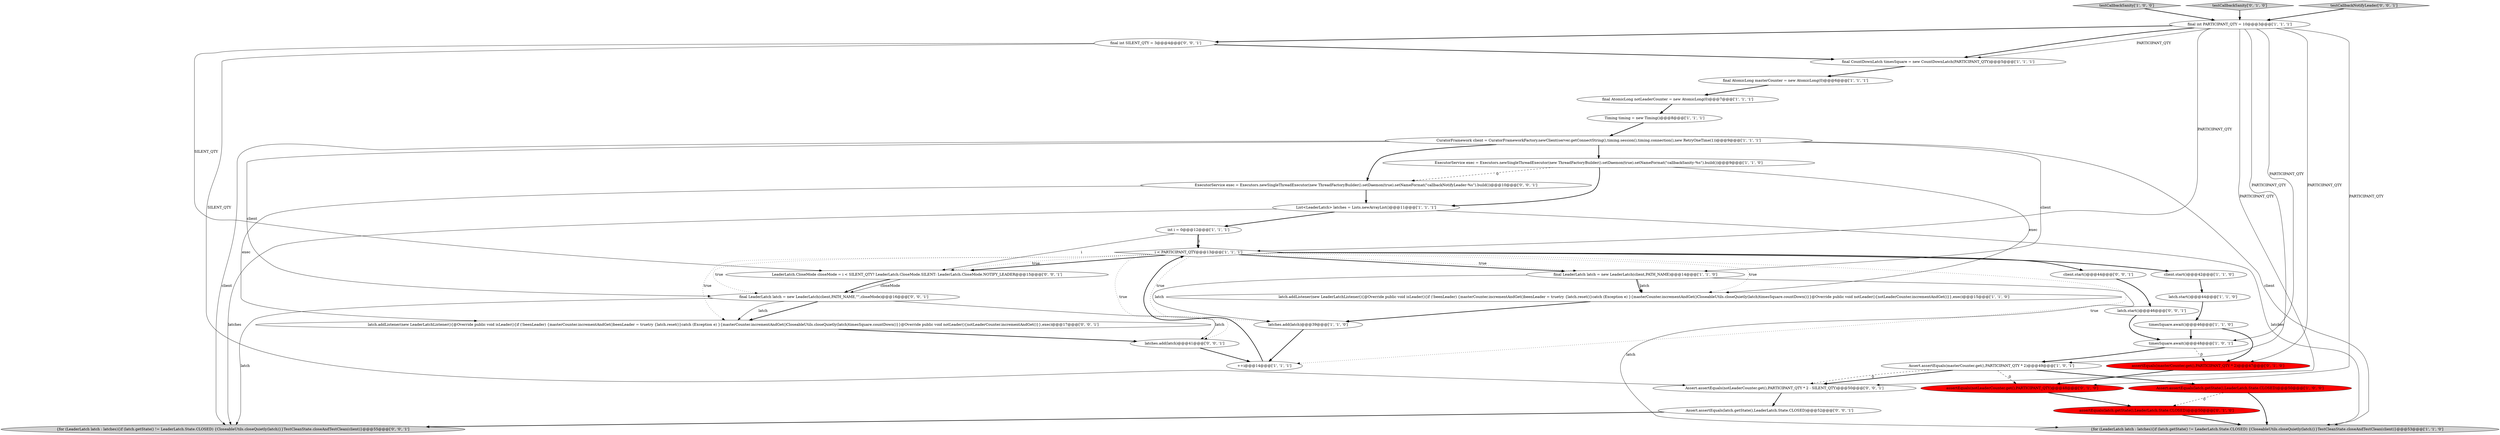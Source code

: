 digraph {
7 [style = filled, label = "List<LeaderLatch> latches = Lists.newArrayList()@@@11@@@['1', '1', '1']", fillcolor = white, shape = ellipse image = "AAA0AAABBB1BBB"];
11 [style = filled, label = "++i@@@14@@@['1', '1', '1']", fillcolor = white, shape = ellipse image = "AAA0AAABBB1BBB"];
29 [style = filled, label = "client.start()@@@44@@@['0', '0', '1']", fillcolor = white, shape = ellipse image = "AAA0AAABBB3BBB"];
35 [style = filled, label = "Assert.assertEquals(latch.getState(),LeaderLatch.State.CLOSED)@@@52@@@['0', '0', '1']", fillcolor = white, shape = ellipse image = "AAA0AAABBB3BBB"];
13 [style = filled, label = "latch.start()@@@44@@@['1', '1', '0']", fillcolor = white, shape = ellipse image = "AAA0AAABBB1BBB"];
1 [style = filled, label = "final CountDownLatch timesSquare = new CountDownLatch(PARTICIPANT_QTY)@@@5@@@['1', '1', '1']", fillcolor = white, shape = ellipse image = "AAA0AAABBB1BBB"];
19 [style = filled, label = "testCallbackSanity['1', '0', '0']", fillcolor = lightgray, shape = diamond image = "AAA0AAABBB1BBB"];
21 [style = filled, label = "latch.addListener(new LeaderLatchListener(){@Override public void isLeader(){if (!beenLeader) {masterCounter.incrementAndGet()beenLeader = truetry {latch.reset()}catch (Exception e) }{masterCounter.incrementAndGet()CloseableUtils.closeQuietly(latch)timesSquare.countDown()}}@Override public void notLeader(){notLeaderCounter.incrementAndGet()}},exec)@@@15@@@['1', '1', '0']", fillcolor = white, shape = ellipse image = "AAA0AAABBB1BBB"];
2 [style = filled, label = "latches.add(latch)@@@39@@@['1', '1', '0']", fillcolor = white, shape = ellipse image = "AAA0AAABBB1BBB"];
25 [style = filled, label = "assertEquals(latch.getState(),LeaderLatch.State.CLOSED)@@@50@@@['0', '1', '0']", fillcolor = red, shape = ellipse image = "AAA1AAABBB2BBB"];
28 [style = filled, label = "final int SILENT_QTY = 3@@@4@@@['0', '0', '1']", fillcolor = white, shape = ellipse image = "AAA0AAABBB3BBB"];
32 [style = filled, label = "latch.addListener(new LeaderLatchListener(){@Override public void isLeader(){if (!beenLeader) {masterCounter.incrementAndGet()beenLeader = truetry {latch.reset()}catch (Exception e) }{masterCounter.incrementAndGet()CloseableUtils.closeQuietly(latch)timesSquare.countDown()}}@Override public void notLeader(){notLeaderCounter.incrementAndGet()}},exec)@@@17@@@['0', '0', '1']", fillcolor = white, shape = ellipse image = "AAA0AAABBB3BBB"];
15 [style = filled, label = "Assert.assertEquals(masterCounter.get(),PARTICIPANT_QTY * 2)@@@49@@@['1', '0', '1']", fillcolor = white, shape = ellipse image = "AAA0AAABBB1BBB"];
16 [style = filled, label = "final AtomicLong notLeaderCounter = new AtomicLong(0)@@@7@@@['1', '1', '1']", fillcolor = white, shape = ellipse image = "AAA0AAABBB1BBB"];
6 [style = filled, label = "int i = 0@@@12@@@['1', '1', '1']", fillcolor = white, shape = ellipse image = "AAA0AAABBB1BBB"];
20 [style = filled, label = "timesSquare.await()@@@48@@@['1', '0', '1']", fillcolor = white, shape = ellipse image = "AAA0AAABBB1BBB"];
23 [style = filled, label = "assertEquals(notLeaderCounter.get(),PARTICIPANT_QTY)@@@48@@@['0', '1', '0']", fillcolor = red, shape = ellipse image = "AAA1AAABBB2BBB"];
3 [style = filled, label = "{for (LeaderLatch latch : latches){if (latch.getState() != LeaderLatch.State.CLOSED) {CloseableUtils.closeQuietly(latch)}}TestCleanState.closeAndTestClean(client)}@@@53@@@['1', '1', '0']", fillcolor = lightgray, shape = ellipse image = "AAA0AAABBB1BBB"];
9 [style = filled, label = "Timing timing = new Timing()@@@8@@@['1', '1', '1']", fillcolor = white, shape = ellipse image = "AAA0AAABBB1BBB"];
0 [style = filled, label = "final int PARTICIPANT_QTY = 10@@@3@@@['1', '1', '1']", fillcolor = white, shape = ellipse image = "AAA0AAABBB1BBB"];
5 [style = filled, label = "ExecutorService exec = Executors.newSingleThreadExecutor(new ThreadFactoryBuilder().setDaemon(true).setNameFormat(\"callbackSanity-%s\").build())@@@9@@@['1', '1', '0']", fillcolor = white, shape = ellipse image = "AAA0AAABBB1BBB"];
17 [style = filled, label = "i < PARTICIPANT_QTY@@@13@@@['1', '1', '1']", fillcolor = white, shape = diamond image = "AAA0AAABBB1BBB"];
18 [style = filled, label = "timesSquare.await()@@@46@@@['1', '1', '0']", fillcolor = white, shape = ellipse image = "AAA0AAABBB1BBB"];
22 [style = filled, label = "testCallbackSanity['0', '1', '0']", fillcolor = lightgray, shape = diamond image = "AAA0AAABBB2BBB"];
34 [style = filled, label = "latches.add(latch)@@@41@@@['0', '0', '1']", fillcolor = white, shape = ellipse image = "AAA0AAABBB3BBB"];
27 [style = filled, label = "final LeaderLatch latch = new LeaderLatch(client,PATH_NAME,\"\",closeMode)@@@16@@@['0', '0', '1']", fillcolor = white, shape = ellipse image = "AAA0AAABBB3BBB"];
33 [style = filled, label = "latch.start()@@@46@@@['0', '0', '1']", fillcolor = white, shape = ellipse image = "AAA0AAABBB3BBB"];
37 [style = filled, label = "ExecutorService exec = Executors.newSingleThreadExecutor(new ThreadFactoryBuilder().setDaemon(true).setNameFormat(\"callbackNotifyLeader-%s\").build())@@@10@@@['0', '0', '1']", fillcolor = white, shape = ellipse image = "AAA0AAABBB3BBB"];
31 [style = filled, label = "Assert.assertEquals(notLeaderCounter.get(),PARTICIPANT_QTY * 2 - SILENT_QTY)@@@50@@@['0', '0', '1']", fillcolor = white, shape = ellipse image = "AAA0AAABBB3BBB"];
24 [style = filled, label = "assertEquals(masterCounter.get(),PARTICIPANT_QTY * 2)@@@47@@@['0', '1', '0']", fillcolor = red, shape = ellipse image = "AAA1AAABBB2BBB"];
36 [style = filled, label = "testCallbackNotifyLeader['0', '0', '1']", fillcolor = lightgray, shape = diamond image = "AAA0AAABBB3BBB"];
10 [style = filled, label = "client.start()@@@42@@@['1', '1', '0']", fillcolor = white, shape = ellipse image = "AAA0AAABBB1BBB"];
14 [style = filled, label = "CuratorFramework client = CuratorFrameworkFactory.newClient(server.getConnectString(),timing.session(),timing.connection(),new RetryOneTime(1))@@@9@@@['1', '1', '1']", fillcolor = white, shape = ellipse image = "AAA0AAABBB1BBB"];
30 [style = filled, label = "{for (LeaderLatch latch : latches){if (latch.getState() != LeaderLatch.State.CLOSED) {CloseableUtils.closeQuietly(latch)}}TestCleanState.closeAndTestClean(client)}@@@55@@@['0', '0', '1']", fillcolor = lightgray, shape = ellipse image = "AAA0AAABBB3BBB"];
12 [style = filled, label = "Assert.assertEquals(latch.getState(),LeaderLatch.State.CLOSED)@@@50@@@['1', '0', '0']", fillcolor = red, shape = ellipse image = "AAA1AAABBB1BBB"];
26 [style = filled, label = "LeaderLatch.CloseMode closeMode = i < SILENT_QTY? LeaderLatch.CloseMode.SILENT: LeaderLatch.CloseMode.NOTIFY_LEADER@@@15@@@['0', '0', '1']", fillcolor = white, shape = ellipse image = "AAA0AAABBB3BBB"];
4 [style = filled, label = "final AtomicLong masterCounter = new AtomicLong(0)@@@6@@@['1', '1', '1']", fillcolor = white, shape = ellipse image = "AAA0AAABBB1BBB"];
8 [style = filled, label = "final LeaderLatch latch = new LeaderLatch(client,PATH_NAME)@@@14@@@['1', '1', '0']", fillcolor = white, shape = ellipse image = "AAA0AAABBB1BBB"];
0->15 [style = solid, label="PARTICIPANT_QTY"];
6->17 [style = bold, label=""];
17->8 [style = bold, label=""];
0->20 [style = solid, label="PARTICIPANT_QTY"];
17->10 [style = bold, label=""];
1->4 [style = bold, label=""];
26->27 [style = solid, label="closeMode"];
18->24 [style = bold, label=""];
7->30 [style = solid, label="latches"];
23->25 [style = bold, label=""];
17->26 [style = bold, label=""];
27->32 [style = bold, label=""];
6->26 [style = solid, label="i"];
33->20 [style = bold, label=""];
15->23 [style = dashed, label="0"];
27->30 [style = solid, label="latch"];
17->27 [style = dotted, label="true"];
0->17 [style = solid, label="PARTICIPANT_QTY"];
25->3 [style = bold, label=""];
14->8 [style = solid, label="client"];
17->11 [style = dotted, label="true"];
12->25 [style = dashed, label="0"];
17->26 [style = dotted, label="true"];
7->3 [style = solid, label="latches"];
28->1 [style = bold, label=""];
32->34 [style = bold, label=""];
0->23 [style = solid, label="PARTICIPANT_QTY"];
0->28 [style = bold, label=""];
5->37 [style = dashed, label="0"];
17->32 [style = dotted, label="true"];
37->32 [style = solid, label="exec"];
28->31 [style = solid, label="SILENT_QTY"];
37->7 [style = bold, label=""];
34->11 [style = bold, label=""];
19->0 [style = bold, label=""];
21->2 [style = bold, label=""];
0->31 [style = solid, label="PARTICIPANT_QTY"];
17->8 [style = dotted, label="true"];
18->20 [style = bold, label=""];
26->27 [style = bold, label=""];
14->27 [style = solid, label="client"];
29->33 [style = bold, label=""];
36->0 [style = bold, label=""];
8->2 [style = solid, label="latch"];
22->0 [style = bold, label=""];
27->34 [style = solid, label="latch"];
31->35 [style = bold, label=""];
0->24 [style = solid, label="PARTICIPANT_QTY"];
10->13 [style = bold, label=""];
6->17 [style = solid, label="i"];
15->31 [style = bold, label=""];
20->24 [style = dashed, label="0"];
28->26 [style = solid, label="SILENT_QTY"];
0->1 [style = bold, label=""];
14->30 [style = solid, label="client"];
7->6 [style = bold, label=""];
14->37 [style = bold, label=""];
15->31 [style = dashed, label="0"];
9->14 [style = bold, label=""];
8->3 [style = solid, label="latch"];
8->21 [style = bold, label=""];
5->7 [style = bold, label=""];
11->17 [style = bold, label=""];
17->34 [style = dotted, label="true"];
15->12 [style = bold, label=""];
0->1 [style = solid, label="PARTICIPANT_QTY"];
12->3 [style = bold, label=""];
17->2 [style = dotted, label="true"];
8->21 [style = solid, label="latch"];
17->29 [style = bold, label=""];
17->21 [style = dotted, label="true"];
20->15 [style = bold, label=""];
35->30 [style = bold, label=""];
14->3 [style = solid, label="client"];
5->21 [style = solid, label="exec"];
2->11 [style = bold, label=""];
16->9 [style = bold, label=""];
4->16 [style = bold, label=""];
13->18 [style = bold, label=""];
14->5 [style = bold, label=""];
24->23 [style = bold, label=""];
27->32 [style = solid, label="latch"];
}
